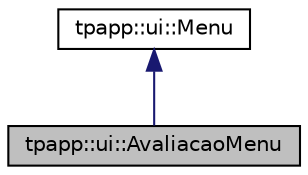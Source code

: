 digraph "tpapp::ui::AvaliacaoMenu"
{
 // LATEX_PDF_SIZE
  edge [fontname="Helvetica",fontsize="10",labelfontname="Helvetica",labelfontsize="10"];
  node [fontname="Helvetica",fontsize="10",shape=record];
  Node1 [label="tpapp::ui::AvaliacaoMenu",height=0.2,width=0.4,color="black", fillcolor="grey75", style="filled", fontcolor="black",tooltip=" "];
  Node2 -> Node1 [dir="back",color="midnightblue",fontsize="10",style="solid"];
  Node2 [label="tpapp::ui::Menu",height=0.2,width=0.4,color="black", fillcolor="white", style="filled",URL="$classtpapp_1_1ui_1_1Menu.html",tooltip=" "];
}
